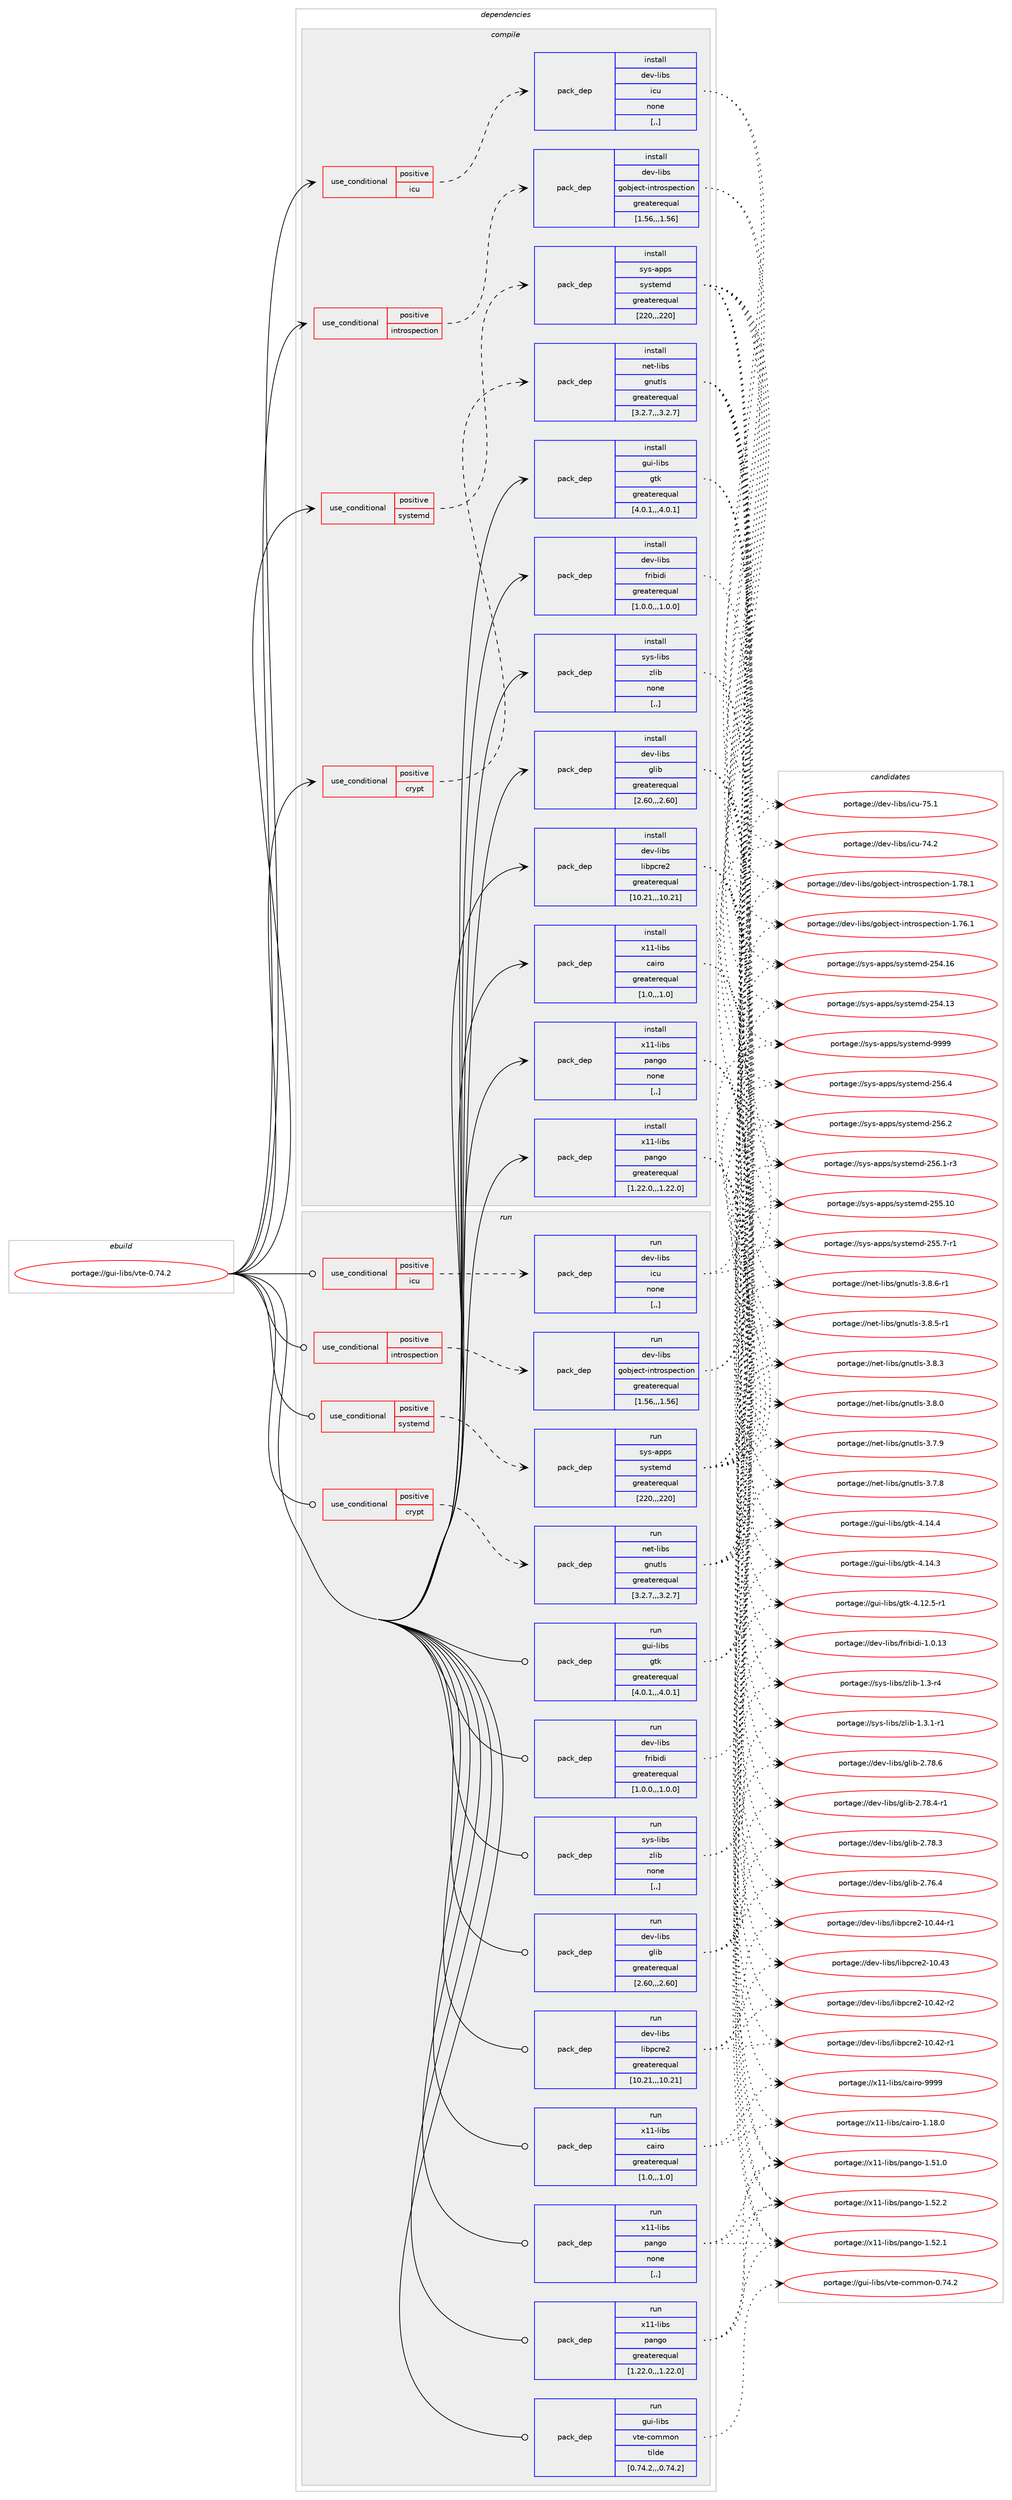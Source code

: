 digraph prolog {

# *************
# Graph options
# *************

newrank=true;
concentrate=true;
compound=true;
graph [rankdir=LR,fontname=Helvetica,fontsize=10,ranksep=1.5];#, ranksep=2.5, nodesep=0.2];
edge  [arrowhead=vee];
node  [fontname=Helvetica,fontsize=10];

# **********
# The ebuild
# **********

subgraph cluster_leftcol {
color=gray;
label=<<i>ebuild</i>>;
id [label="portage://gui-libs/vte-0.74.2", color=red, width=4, href="../gui-libs/vte-0.74.2.svg"];
}

# ****************
# The dependencies
# ****************

subgraph cluster_midcol {
color=gray;
label=<<i>dependencies</i>>;
subgraph cluster_compile {
fillcolor="#eeeeee";
style=filled;
label=<<i>compile</i>>;
subgraph cond66589 {
dependency244359 [label=<<TABLE BORDER="0" CELLBORDER="1" CELLSPACING="0" CELLPADDING="4"><TR><TD ROWSPAN="3" CELLPADDING="10">use_conditional</TD></TR><TR><TD>positive</TD></TR><TR><TD>crypt</TD></TR></TABLE>>, shape=none, color=red];
subgraph pack176198 {
dependency244360 [label=<<TABLE BORDER="0" CELLBORDER="1" CELLSPACING="0" CELLPADDING="4" WIDTH="220"><TR><TD ROWSPAN="6" CELLPADDING="30">pack_dep</TD></TR><TR><TD WIDTH="110">install</TD></TR><TR><TD>net-libs</TD></TR><TR><TD>gnutls</TD></TR><TR><TD>greaterequal</TD></TR><TR><TD>[3.2.7,,,3.2.7]</TD></TR></TABLE>>, shape=none, color=blue];
}
dependency244359:e -> dependency244360:w [weight=20,style="dashed",arrowhead="vee"];
}
id:e -> dependency244359:w [weight=20,style="solid",arrowhead="vee"];
subgraph cond66590 {
dependency244361 [label=<<TABLE BORDER="0" CELLBORDER="1" CELLSPACING="0" CELLPADDING="4"><TR><TD ROWSPAN="3" CELLPADDING="10">use_conditional</TD></TR><TR><TD>positive</TD></TR><TR><TD>icu</TD></TR></TABLE>>, shape=none, color=red];
subgraph pack176199 {
dependency244362 [label=<<TABLE BORDER="0" CELLBORDER="1" CELLSPACING="0" CELLPADDING="4" WIDTH="220"><TR><TD ROWSPAN="6" CELLPADDING="30">pack_dep</TD></TR><TR><TD WIDTH="110">install</TD></TR><TR><TD>dev-libs</TD></TR><TR><TD>icu</TD></TR><TR><TD>none</TD></TR><TR><TD>[,,]</TD></TR></TABLE>>, shape=none, color=blue];
}
dependency244361:e -> dependency244362:w [weight=20,style="dashed",arrowhead="vee"];
}
id:e -> dependency244361:w [weight=20,style="solid",arrowhead="vee"];
subgraph cond66591 {
dependency244363 [label=<<TABLE BORDER="0" CELLBORDER="1" CELLSPACING="0" CELLPADDING="4"><TR><TD ROWSPAN="3" CELLPADDING="10">use_conditional</TD></TR><TR><TD>positive</TD></TR><TR><TD>introspection</TD></TR></TABLE>>, shape=none, color=red];
subgraph pack176200 {
dependency244364 [label=<<TABLE BORDER="0" CELLBORDER="1" CELLSPACING="0" CELLPADDING="4" WIDTH="220"><TR><TD ROWSPAN="6" CELLPADDING="30">pack_dep</TD></TR><TR><TD WIDTH="110">install</TD></TR><TR><TD>dev-libs</TD></TR><TR><TD>gobject-introspection</TD></TR><TR><TD>greaterequal</TD></TR><TR><TD>[1.56,,,1.56]</TD></TR></TABLE>>, shape=none, color=blue];
}
dependency244363:e -> dependency244364:w [weight=20,style="dashed",arrowhead="vee"];
}
id:e -> dependency244363:w [weight=20,style="solid",arrowhead="vee"];
subgraph cond66592 {
dependency244365 [label=<<TABLE BORDER="0" CELLBORDER="1" CELLSPACING="0" CELLPADDING="4"><TR><TD ROWSPAN="3" CELLPADDING="10">use_conditional</TD></TR><TR><TD>positive</TD></TR><TR><TD>systemd</TD></TR></TABLE>>, shape=none, color=red];
subgraph pack176201 {
dependency244366 [label=<<TABLE BORDER="0" CELLBORDER="1" CELLSPACING="0" CELLPADDING="4" WIDTH="220"><TR><TD ROWSPAN="6" CELLPADDING="30">pack_dep</TD></TR><TR><TD WIDTH="110">install</TD></TR><TR><TD>sys-apps</TD></TR><TR><TD>systemd</TD></TR><TR><TD>greaterequal</TD></TR><TR><TD>[220,,,220]</TD></TR></TABLE>>, shape=none, color=blue];
}
dependency244365:e -> dependency244366:w [weight=20,style="dashed",arrowhead="vee"];
}
id:e -> dependency244365:w [weight=20,style="solid",arrowhead="vee"];
subgraph pack176202 {
dependency244367 [label=<<TABLE BORDER="0" CELLBORDER="1" CELLSPACING="0" CELLPADDING="4" WIDTH="220"><TR><TD ROWSPAN="6" CELLPADDING="30">pack_dep</TD></TR><TR><TD WIDTH="110">install</TD></TR><TR><TD>dev-libs</TD></TR><TR><TD>fribidi</TD></TR><TR><TD>greaterequal</TD></TR><TR><TD>[1.0.0,,,1.0.0]</TD></TR></TABLE>>, shape=none, color=blue];
}
id:e -> dependency244367:w [weight=20,style="solid",arrowhead="vee"];
subgraph pack176203 {
dependency244368 [label=<<TABLE BORDER="0" CELLBORDER="1" CELLSPACING="0" CELLPADDING="4" WIDTH="220"><TR><TD ROWSPAN="6" CELLPADDING="30">pack_dep</TD></TR><TR><TD WIDTH="110">install</TD></TR><TR><TD>dev-libs</TD></TR><TR><TD>glib</TD></TR><TR><TD>greaterequal</TD></TR><TR><TD>[2.60,,,2.60]</TD></TR></TABLE>>, shape=none, color=blue];
}
id:e -> dependency244368:w [weight=20,style="solid",arrowhead="vee"];
subgraph pack176204 {
dependency244369 [label=<<TABLE BORDER="0" CELLBORDER="1" CELLSPACING="0" CELLPADDING="4" WIDTH="220"><TR><TD ROWSPAN="6" CELLPADDING="30">pack_dep</TD></TR><TR><TD WIDTH="110">install</TD></TR><TR><TD>dev-libs</TD></TR><TR><TD>libpcre2</TD></TR><TR><TD>greaterequal</TD></TR><TR><TD>[10.21,,,10.21]</TD></TR></TABLE>>, shape=none, color=blue];
}
id:e -> dependency244369:w [weight=20,style="solid",arrowhead="vee"];
subgraph pack176205 {
dependency244370 [label=<<TABLE BORDER="0" CELLBORDER="1" CELLSPACING="0" CELLPADDING="4" WIDTH="220"><TR><TD ROWSPAN="6" CELLPADDING="30">pack_dep</TD></TR><TR><TD WIDTH="110">install</TD></TR><TR><TD>gui-libs</TD></TR><TR><TD>gtk</TD></TR><TR><TD>greaterequal</TD></TR><TR><TD>[4.0.1,,,4.0.1]</TD></TR></TABLE>>, shape=none, color=blue];
}
id:e -> dependency244370:w [weight=20,style="solid",arrowhead="vee"];
subgraph pack176206 {
dependency244371 [label=<<TABLE BORDER="0" CELLBORDER="1" CELLSPACING="0" CELLPADDING="4" WIDTH="220"><TR><TD ROWSPAN="6" CELLPADDING="30">pack_dep</TD></TR><TR><TD WIDTH="110">install</TD></TR><TR><TD>sys-libs</TD></TR><TR><TD>zlib</TD></TR><TR><TD>none</TD></TR><TR><TD>[,,]</TD></TR></TABLE>>, shape=none, color=blue];
}
id:e -> dependency244371:w [weight=20,style="solid",arrowhead="vee"];
subgraph pack176207 {
dependency244372 [label=<<TABLE BORDER="0" CELLBORDER="1" CELLSPACING="0" CELLPADDING="4" WIDTH="220"><TR><TD ROWSPAN="6" CELLPADDING="30">pack_dep</TD></TR><TR><TD WIDTH="110">install</TD></TR><TR><TD>x11-libs</TD></TR><TR><TD>cairo</TD></TR><TR><TD>greaterequal</TD></TR><TR><TD>[1.0,,,1.0]</TD></TR></TABLE>>, shape=none, color=blue];
}
id:e -> dependency244372:w [weight=20,style="solid",arrowhead="vee"];
subgraph pack176208 {
dependency244373 [label=<<TABLE BORDER="0" CELLBORDER="1" CELLSPACING="0" CELLPADDING="4" WIDTH="220"><TR><TD ROWSPAN="6" CELLPADDING="30">pack_dep</TD></TR><TR><TD WIDTH="110">install</TD></TR><TR><TD>x11-libs</TD></TR><TR><TD>pango</TD></TR><TR><TD>greaterequal</TD></TR><TR><TD>[1.22.0,,,1.22.0]</TD></TR></TABLE>>, shape=none, color=blue];
}
id:e -> dependency244373:w [weight=20,style="solid",arrowhead="vee"];
subgraph pack176209 {
dependency244374 [label=<<TABLE BORDER="0" CELLBORDER="1" CELLSPACING="0" CELLPADDING="4" WIDTH="220"><TR><TD ROWSPAN="6" CELLPADDING="30">pack_dep</TD></TR><TR><TD WIDTH="110">install</TD></TR><TR><TD>x11-libs</TD></TR><TR><TD>pango</TD></TR><TR><TD>none</TD></TR><TR><TD>[,,]</TD></TR></TABLE>>, shape=none, color=blue];
}
id:e -> dependency244374:w [weight=20,style="solid",arrowhead="vee"];
}
subgraph cluster_compileandrun {
fillcolor="#eeeeee";
style=filled;
label=<<i>compile and run</i>>;
}
subgraph cluster_run {
fillcolor="#eeeeee";
style=filled;
label=<<i>run</i>>;
subgraph cond66593 {
dependency244375 [label=<<TABLE BORDER="0" CELLBORDER="1" CELLSPACING="0" CELLPADDING="4"><TR><TD ROWSPAN="3" CELLPADDING="10">use_conditional</TD></TR><TR><TD>positive</TD></TR><TR><TD>crypt</TD></TR></TABLE>>, shape=none, color=red];
subgraph pack176210 {
dependency244376 [label=<<TABLE BORDER="0" CELLBORDER="1" CELLSPACING="0" CELLPADDING="4" WIDTH="220"><TR><TD ROWSPAN="6" CELLPADDING="30">pack_dep</TD></TR><TR><TD WIDTH="110">run</TD></TR><TR><TD>net-libs</TD></TR><TR><TD>gnutls</TD></TR><TR><TD>greaterequal</TD></TR><TR><TD>[3.2.7,,,3.2.7]</TD></TR></TABLE>>, shape=none, color=blue];
}
dependency244375:e -> dependency244376:w [weight=20,style="dashed",arrowhead="vee"];
}
id:e -> dependency244375:w [weight=20,style="solid",arrowhead="odot"];
subgraph cond66594 {
dependency244377 [label=<<TABLE BORDER="0" CELLBORDER="1" CELLSPACING="0" CELLPADDING="4"><TR><TD ROWSPAN="3" CELLPADDING="10">use_conditional</TD></TR><TR><TD>positive</TD></TR><TR><TD>icu</TD></TR></TABLE>>, shape=none, color=red];
subgraph pack176211 {
dependency244378 [label=<<TABLE BORDER="0" CELLBORDER="1" CELLSPACING="0" CELLPADDING="4" WIDTH="220"><TR><TD ROWSPAN="6" CELLPADDING="30">pack_dep</TD></TR><TR><TD WIDTH="110">run</TD></TR><TR><TD>dev-libs</TD></TR><TR><TD>icu</TD></TR><TR><TD>none</TD></TR><TR><TD>[,,]</TD></TR></TABLE>>, shape=none, color=blue];
}
dependency244377:e -> dependency244378:w [weight=20,style="dashed",arrowhead="vee"];
}
id:e -> dependency244377:w [weight=20,style="solid",arrowhead="odot"];
subgraph cond66595 {
dependency244379 [label=<<TABLE BORDER="0" CELLBORDER="1" CELLSPACING="0" CELLPADDING="4"><TR><TD ROWSPAN="3" CELLPADDING="10">use_conditional</TD></TR><TR><TD>positive</TD></TR><TR><TD>introspection</TD></TR></TABLE>>, shape=none, color=red];
subgraph pack176212 {
dependency244380 [label=<<TABLE BORDER="0" CELLBORDER="1" CELLSPACING="0" CELLPADDING="4" WIDTH="220"><TR><TD ROWSPAN="6" CELLPADDING="30">pack_dep</TD></TR><TR><TD WIDTH="110">run</TD></TR><TR><TD>dev-libs</TD></TR><TR><TD>gobject-introspection</TD></TR><TR><TD>greaterequal</TD></TR><TR><TD>[1.56,,,1.56]</TD></TR></TABLE>>, shape=none, color=blue];
}
dependency244379:e -> dependency244380:w [weight=20,style="dashed",arrowhead="vee"];
}
id:e -> dependency244379:w [weight=20,style="solid",arrowhead="odot"];
subgraph cond66596 {
dependency244381 [label=<<TABLE BORDER="0" CELLBORDER="1" CELLSPACING="0" CELLPADDING="4"><TR><TD ROWSPAN="3" CELLPADDING="10">use_conditional</TD></TR><TR><TD>positive</TD></TR><TR><TD>systemd</TD></TR></TABLE>>, shape=none, color=red];
subgraph pack176213 {
dependency244382 [label=<<TABLE BORDER="0" CELLBORDER="1" CELLSPACING="0" CELLPADDING="4" WIDTH="220"><TR><TD ROWSPAN="6" CELLPADDING="30">pack_dep</TD></TR><TR><TD WIDTH="110">run</TD></TR><TR><TD>sys-apps</TD></TR><TR><TD>systemd</TD></TR><TR><TD>greaterequal</TD></TR><TR><TD>[220,,,220]</TD></TR></TABLE>>, shape=none, color=blue];
}
dependency244381:e -> dependency244382:w [weight=20,style="dashed",arrowhead="vee"];
}
id:e -> dependency244381:w [weight=20,style="solid",arrowhead="odot"];
subgraph pack176214 {
dependency244383 [label=<<TABLE BORDER="0" CELLBORDER="1" CELLSPACING="0" CELLPADDING="4" WIDTH="220"><TR><TD ROWSPAN="6" CELLPADDING="30">pack_dep</TD></TR><TR><TD WIDTH="110">run</TD></TR><TR><TD>dev-libs</TD></TR><TR><TD>fribidi</TD></TR><TR><TD>greaterequal</TD></TR><TR><TD>[1.0.0,,,1.0.0]</TD></TR></TABLE>>, shape=none, color=blue];
}
id:e -> dependency244383:w [weight=20,style="solid",arrowhead="odot"];
subgraph pack176215 {
dependency244384 [label=<<TABLE BORDER="0" CELLBORDER="1" CELLSPACING="0" CELLPADDING="4" WIDTH="220"><TR><TD ROWSPAN="6" CELLPADDING="30">pack_dep</TD></TR><TR><TD WIDTH="110">run</TD></TR><TR><TD>dev-libs</TD></TR><TR><TD>glib</TD></TR><TR><TD>greaterequal</TD></TR><TR><TD>[2.60,,,2.60]</TD></TR></TABLE>>, shape=none, color=blue];
}
id:e -> dependency244384:w [weight=20,style="solid",arrowhead="odot"];
subgraph pack176216 {
dependency244385 [label=<<TABLE BORDER="0" CELLBORDER="1" CELLSPACING="0" CELLPADDING="4" WIDTH="220"><TR><TD ROWSPAN="6" CELLPADDING="30">pack_dep</TD></TR><TR><TD WIDTH="110">run</TD></TR><TR><TD>dev-libs</TD></TR><TR><TD>libpcre2</TD></TR><TR><TD>greaterequal</TD></TR><TR><TD>[10.21,,,10.21]</TD></TR></TABLE>>, shape=none, color=blue];
}
id:e -> dependency244385:w [weight=20,style="solid",arrowhead="odot"];
subgraph pack176217 {
dependency244386 [label=<<TABLE BORDER="0" CELLBORDER="1" CELLSPACING="0" CELLPADDING="4" WIDTH="220"><TR><TD ROWSPAN="6" CELLPADDING="30">pack_dep</TD></TR><TR><TD WIDTH="110">run</TD></TR><TR><TD>gui-libs</TD></TR><TR><TD>gtk</TD></TR><TR><TD>greaterequal</TD></TR><TR><TD>[4.0.1,,,4.0.1]</TD></TR></TABLE>>, shape=none, color=blue];
}
id:e -> dependency244386:w [weight=20,style="solid",arrowhead="odot"];
subgraph pack176218 {
dependency244387 [label=<<TABLE BORDER="0" CELLBORDER="1" CELLSPACING="0" CELLPADDING="4" WIDTH="220"><TR><TD ROWSPAN="6" CELLPADDING="30">pack_dep</TD></TR><TR><TD WIDTH="110">run</TD></TR><TR><TD>gui-libs</TD></TR><TR><TD>vte-common</TD></TR><TR><TD>tilde</TD></TR><TR><TD>[0.74.2,,,0.74.2]</TD></TR></TABLE>>, shape=none, color=blue];
}
id:e -> dependency244387:w [weight=20,style="solid",arrowhead="odot"];
subgraph pack176219 {
dependency244388 [label=<<TABLE BORDER="0" CELLBORDER="1" CELLSPACING="0" CELLPADDING="4" WIDTH="220"><TR><TD ROWSPAN="6" CELLPADDING="30">pack_dep</TD></TR><TR><TD WIDTH="110">run</TD></TR><TR><TD>sys-libs</TD></TR><TR><TD>zlib</TD></TR><TR><TD>none</TD></TR><TR><TD>[,,]</TD></TR></TABLE>>, shape=none, color=blue];
}
id:e -> dependency244388:w [weight=20,style="solid",arrowhead="odot"];
subgraph pack176220 {
dependency244389 [label=<<TABLE BORDER="0" CELLBORDER="1" CELLSPACING="0" CELLPADDING="4" WIDTH="220"><TR><TD ROWSPAN="6" CELLPADDING="30">pack_dep</TD></TR><TR><TD WIDTH="110">run</TD></TR><TR><TD>x11-libs</TD></TR><TR><TD>cairo</TD></TR><TR><TD>greaterequal</TD></TR><TR><TD>[1.0,,,1.0]</TD></TR></TABLE>>, shape=none, color=blue];
}
id:e -> dependency244389:w [weight=20,style="solid",arrowhead="odot"];
subgraph pack176221 {
dependency244390 [label=<<TABLE BORDER="0" CELLBORDER="1" CELLSPACING="0" CELLPADDING="4" WIDTH="220"><TR><TD ROWSPAN="6" CELLPADDING="30">pack_dep</TD></TR><TR><TD WIDTH="110">run</TD></TR><TR><TD>x11-libs</TD></TR><TR><TD>pango</TD></TR><TR><TD>greaterequal</TD></TR><TR><TD>[1.22.0,,,1.22.0]</TD></TR></TABLE>>, shape=none, color=blue];
}
id:e -> dependency244390:w [weight=20,style="solid",arrowhead="odot"];
subgraph pack176222 {
dependency244391 [label=<<TABLE BORDER="0" CELLBORDER="1" CELLSPACING="0" CELLPADDING="4" WIDTH="220"><TR><TD ROWSPAN="6" CELLPADDING="30">pack_dep</TD></TR><TR><TD WIDTH="110">run</TD></TR><TR><TD>x11-libs</TD></TR><TR><TD>pango</TD></TR><TR><TD>none</TD></TR><TR><TD>[,,]</TD></TR></TABLE>>, shape=none, color=blue];
}
id:e -> dependency244391:w [weight=20,style="solid",arrowhead="odot"];
}
}

# **************
# The candidates
# **************

subgraph cluster_choices {
rank=same;
color=gray;
label=<<i>candidates</i>>;

subgraph choice176198 {
color=black;
nodesep=1;
choice1101011164510810598115471031101171161081154551465646544511449 [label="portage://net-libs/gnutls-3.8.6-r1", color=red, width=4,href="../net-libs/gnutls-3.8.6-r1.svg"];
choice1101011164510810598115471031101171161081154551465646534511449 [label="portage://net-libs/gnutls-3.8.5-r1", color=red, width=4,href="../net-libs/gnutls-3.8.5-r1.svg"];
choice110101116451081059811547103110117116108115455146564651 [label="portage://net-libs/gnutls-3.8.3", color=red, width=4,href="../net-libs/gnutls-3.8.3.svg"];
choice110101116451081059811547103110117116108115455146564648 [label="portage://net-libs/gnutls-3.8.0", color=red, width=4,href="../net-libs/gnutls-3.8.0.svg"];
choice110101116451081059811547103110117116108115455146554657 [label="portage://net-libs/gnutls-3.7.9", color=red, width=4,href="../net-libs/gnutls-3.7.9.svg"];
choice110101116451081059811547103110117116108115455146554656 [label="portage://net-libs/gnutls-3.7.8", color=red, width=4,href="../net-libs/gnutls-3.7.8.svg"];
dependency244360:e -> choice1101011164510810598115471031101171161081154551465646544511449:w [style=dotted,weight="100"];
dependency244360:e -> choice1101011164510810598115471031101171161081154551465646534511449:w [style=dotted,weight="100"];
dependency244360:e -> choice110101116451081059811547103110117116108115455146564651:w [style=dotted,weight="100"];
dependency244360:e -> choice110101116451081059811547103110117116108115455146564648:w [style=dotted,weight="100"];
dependency244360:e -> choice110101116451081059811547103110117116108115455146554657:w [style=dotted,weight="100"];
dependency244360:e -> choice110101116451081059811547103110117116108115455146554656:w [style=dotted,weight="100"];
}
subgraph choice176199 {
color=black;
nodesep=1;
choice100101118451081059811547105991174555534649 [label="portage://dev-libs/icu-75.1", color=red, width=4,href="../dev-libs/icu-75.1.svg"];
choice100101118451081059811547105991174555524650 [label="portage://dev-libs/icu-74.2", color=red, width=4,href="../dev-libs/icu-74.2.svg"];
dependency244362:e -> choice100101118451081059811547105991174555534649:w [style=dotted,weight="100"];
dependency244362:e -> choice100101118451081059811547105991174555524650:w [style=dotted,weight="100"];
}
subgraph choice176200 {
color=black;
nodesep=1;
choice1001011184510810598115471031119810610199116451051101161141111151121019911610511111045494655564649 [label="portage://dev-libs/gobject-introspection-1.78.1", color=red, width=4,href="../dev-libs/gobject-introspection-1.78.1.svg"];
choice1001011184510810598115471031119810610199116451051101161141111151121019911610511111045494655544649 [label="portage://dev-libs/gobject-introspection-1.76.1", color=red, width=4,href="../dev-libs/gobject-introspection-1.76.1.svg"];
dependency244364:e -> choice1001011184510810598115471031119810610199116451051101161141111151121019911610511111045494655564649:w [style=dotted,weight="100"];
dependency244364:e -> choice1001011184510810598115471031119810610199116451051101161141111151121019911610511111045494655544649:w [style=dotted,weight="100"];
}
subgraph choice176201 {
color=black;
nodesep=1;
choice1151211154597112112115471151211151161011091004557575757 [label="portage://sys-apps/systemd-9999", color=red, width=4,href="../sys-apps/systemd-9999.svg"];
choice115121115459711211211547115121115116101109100455053544652 [label="portage://sys-apps/systemd-256.4", color=red, width=4,href="../sys-apps/systemd-256.4.svg"];
choice115121115459711211211547115121115116101109100455053544650 [label="portage://sys-apps/systemd-256.2", color=red, width=4,href="../sys-apps/systemd-256.2.svg"];
choice1151211154597112112115471151211151161011091004550535446494511451 [label="portage://sys-apps/systemd-256.1-r3", color=red, width=4,href="../sys-apps/systemd-256.1-r3.svg"];
choice11512111545971121121154711512111511610110910045505353464948 [label="portage://sys-apps/systemd-255.10", color=red, width=4,href="../sys-apps/systemd-255.10.svg"];
choice1151211154597112112115471151211151161011091004550535346554511449 [label="portage://sys-apps/systemd-255.7-r1", color=red, width=4,href="../sys-apps/systemd-255.7-r1.svg"];
choice11512111545971121121154711512111511610110910045505352464954 [label="portage://sys-apps/systemd-254.16", color=red, width=4,href="../sys-apps/systemd-254.16.svg"];
choice11512111545971121121154711512111511610110910045505352464951 [label="portage://sys-apps/systemd-254.13", color=red, width=4,href="../sys-apps/systemd-254.13.svg"];
dependency244366:e -> choice1151211154597112112115471151211151161011091004557575757:w [style=dotted,weight="100"];
dependency244366:e -> choice115121115459711211211547115121115116101109100455053544652:w [style=dotted,weight="100"];
dependency244366:e -> choice115121115459711211211547115121115116101109100455053544650:w [style=dotted,weight="100"];
dependency244366:e -> choice1151211154597112112115471151211151161011091004550535446494511451:w [style=dotted,weight="100"];
dependency244366:e -> choice11512111545971121121154711512111511610110910045505353464948:w [style=dotted,weight="100"];
dependency244366:e -> choice1151211154597112112115471151211151161011091004550535346554511449:w [style=dotted,weight="100"];
dependency244366:e -> choice11512111545971121121154711512111511610110910045505352464954:w [style=dotted,weight="100"];
dependency244366:e -> choice11512111545971121121154711512111511610110910045505352464951:w [style=dotted,weight="100"];
}
subgraph choice176202 {
color=black;
nodesep=1;
choice1001011184510810598115471021141059810510010545494648464951 [label="portage://dev-libs/fribidi-1.0.13", color=red, width=4,href="../dev-libs/fribidi-1.0.13.svg"];
dependency244367:e -> choice1001011184510810598115471021141059810510010545494648464951:w [style=dotted,weight="100"];
}
subgraph choice176203 {
color=black;
nodesep=1;
choice1001011184510810598115471031081059845504655564654 [label="portage://dev-libs/glib-2.78.6", color=red, width=4,href="../dev-libs/glib-2.78.6.svg"];
choice10010111845108105981154710310810598455046555646524511449 [label="portage://dev-libs/glib-2.78.4-r1", color=red, width=4,href="../dev-libs/glib-2.78.4-r1.svg"];
choice1001011184510810598115471031081059845504655564651 [label="portage://dev-libs/glib-2.78.3", color=red, width=4,href="../dev-libs/glib-2.78.3.svg"];
choice1001011184510810598115471031081059845504655544652 [label="portage://dev-libs/glib-2.76.4", color=red, width=4,href="../dev-libs/glib-2.76.4.svg"];
dependency244368:e -> choice1001011184510810598115471031081059845504655564654:w [style=dotted,weight="100"];
dependency244368:e -> choice10010111845108105981154710310810598455046555646524511449:w [style=dotted,weight="100"];
dependency244368:e -> choice1001011184510810598115471031081059845504655564651:w [style=dotted,weight="100"];
dependency244368:e -> choice1001011184510810598115471031081059845504655544652:w [style=dotted,weight="100"];
}
subgraph choice176204 {
color=black;
nodesep=1;
choice1001011184510810598115471081059811299114101504549484652524511449 [label="portage://dev-libs/libpcre2-10.44-r1", color=red, width=4,href="../dev-libs/libpcre2-10.44-r1.svg"];
choice100101118451081059811547108105981129911410150454948465251 [label="portage://dev-libs/libpcre2-10.43", color=red, width=4,href="../dev-libs/libpcre2-10.43.svg"];
choice1001011184510810598115471081059811299114101504549484652504511450 [label="portage://dev-libs/libpcre2-10.42-r2", color=red, width=4,href="../dev-libs/libpcre2-10.42-r2.svg"];
choice1001011184510810598115471081059811299114101504549484652504511449 [label="portage://dev-libs/libpcre2-10.42-r1", color=red, width=4,href="../dev-libs/libpcre2-10.42-r1.svg"];
dependency244369:e -> choice1001011184510810598115471081059811299114101504549484652524511449:w [style=dotted,weight="100"];
dependency244369:e -> choice100101118451081059811547108105981129911410150454948465251:w [style=dotted,weight="100"];
dependency244369:e -> choice1001011184510810598115471081059811299114101504549484652504511450:w [style=dotted,weight="100"];
dependency244369:e -> choice1001011184510810598115471081059811299114101504549484652504511449:w [style=dotted,weight="100"];
}
subgraph choice176205 {
color=black;
nodesep=1;
choice10311710545108105981154710311610745524649524652 [label="portage://gui-libs/gtk-4.14.4", color=red, width=4,href="../gui-libs/gtk-4.14.4.svg"];
choice10311710545108105981154710311610745524649524651 [label="portage://gui-libs/gtk-4.14.3", color=red, width=4,href="../gui-libs/gtk-4.14.3.svg"];
choice103117105451081059811547103116107455246495046534511449 [label="portage://gui-libs/gtk-4.12.5-r1", color=red, width=4,href="../gui-libs/gtk-4.12.5-r1.svg"];
dependency244370:e -> choice10311710545108105981154710311610745524649524652:w [style=dotted,weight="100"];
dependency244370:e -> choice10311710545108105981154710311610745524649524651:w [style=dotted,weight="100"];
dependency244370:e -> choice103117105451081059811547103116107455246495046534511449:w [style=dotted,weight="100"];
}
subgraph choice176206 {
color=black;
nodesep=1;
choice115121115451081059811547122108105984549465146494511449 [label="portage://sys-libs/zlib-1.3.1-r1", color=red, width=4,href="../sys-libs/zlib-1.3.1-r1.svg"];
choice11512111545108105981154712210810598454946514511452 [label="portage://sys-libs/zlib-1.3-r4", color=red, width=4,href="../sys-libs/zlib-1.3-r4.svg"];
dependency244371:e -> choice115121115451081059811547122108105984549465146494511449:w [style=dotted,weight="100"];
dependency244371:e -> choice11512111545108105981154712210810598454946514511452:w [style=dotted,weight="100"];
}
subgraph choice176207 {
color=black;
nodesep=1;
choice120494945108105981154799971051141114557575757 [label="portage://x11-libs/cairo-9999", color=red, width=4,href="../x11-libs/cairo-9999.svg"];
choice1204949451081059811547999710511411145494649564648 [label="portage://x11-libs/cairo-1.18.0", color=red, width=4,href="../x11-libs/cairo-1.18.0.svg"];
dependency244372:e -> choice120494945108105981154799971051141114557575757:w [style=dotted,weight="100"];
dependency244372:e -> choice1204949451081059811547999710511411145494649564648:w [style=dotted,weight="100"];
}
subgraph choice176208 {
color=black;
nodesep=1;
choice12049494510810598115471129711010311145494653504650 [label="portage://x11-libs/pango-1.52.2", color=red, width=4,href="../x11-libs/pango-1.52.2.svg"];
choice12049494510810598115471129711010311145494653504649 [label="portage://x11-libs/pango-1.52.1", color=red, width=4,href="../x11-libs/pango-1.52.1.svg"];
choice12049494510810598115471129711010311145494653494648 [label="portage://x11-libs/pango-1.51.0", color=red, width=4,href="../x11-libs/pango-1.51.0.svg"];
dependency244373:e -> choice12049494510810598115471129711010311145494653504650:w [style=dotted,weight="100"];
dependency244373:e -> choice12049494510810598115471129711010311145494653504649:w [style=dotted,weight="100"];
dependency244373:e -> choice12049494510810598115471129711010311145494653494648:w [style=dotted,weight="100"];
}
subgraph choice176209 {
color=black;
nodesep=1;
choice12049494510810598115471129711010311145494653504650 [label="portage://x11-libs/pango-1.52.2", color=red, width=4,href="../x11-libs/pango-1.52.2.svg"];
choice12049494510810598115471129711010311145494653504649 [label="portage://x11-libs/pango-1.52.1", color=red, width=4,href="../x11-libs/pango-1.52.1.svg"];
choice12049494510810598115471129711010311145494653494648 [label="portage://x11-libs/pango-1.51.0", color=red, width=4,href="../x11-libs/pango-1.51.0.svg"];
dependency244374:e -> choice12049494510810598115471129711010311145494653504650:w [style=dotted,weight="100"];
dependency244374:e -> choice12049494510810598115471129711010311145494653504649:w [style=dotted,weight="100"];
dependency244374:e -> choice12049494510810598115471129711010311145494653494648:w [style=dotted,weight="100"];
}
subgraph choice176210 {
color=black;
nodesep=1;
choice1101011164510810598115471031101171161081154551465646544511449 [label="portage://net-libs/gnutls-3.8.6-r1", color=red, width=4,href="../net-libs/gnutls-3.8.6-r1.svg"];
choice1101011164510810598115471031101171161081154551465646534511449 [label="portage://net-libs/gnutls-3.8.5-r1", color=red, width=4,href="../net-libs/gnutls-3.8.5-r1.svg"];
choice110101116451081059811547103110117116108115455146564651 [label="portage://net-libs/gnutls-3.8.3", color=red, width=4,href="../net-libs/gnutls-3.8.3.svg"];
choice110101116451081059811547103110117116108115455146564648 [label="portage://net-libs/gnutls-3.8.0", color=red, width=4,href="../net-libs/gnutls-3.8.0.svg"];
choice110101116451081059811547103110117116108115455146554657 [label="portage://net-libs/gnutls-3.7.9", color=red, width=4,href="../net-libs/gnutls-3.7.9.svg"];
choice110101116451081059811547103110117116108115455146554656 [label="portage://net-libs/gnutls-3.7.8", color=red, width=4,href="../net-libs/gnutls-3.7.8.svg"];
dependency244376:e -> choice1101011164510810598115471031101171161081154551465646544511449:w [style=dotted,weight="100"];
dependency244376:e -> choice1101011164510810598115471031101171161081154551465646534511449:w [style=dotted,weight="100"];
dependency244376:e -> choice110101116451081059811547103110117116108115455146564651:w [style=dotted,weight="100"];
dependency244376:e -> choice110101116451081059811547103110117116108115455146564648:w [style=dotted,weight="100"];
dependency244376:e -> choice110101116451081059811547103110117116108115455146554657:w [style=dotted,weight="100"];
dependency244376:e -> choice110101116451081059811547103110117116108115455146554656:w [style=dotted,weight="100"];
}
subgraph choice176211 {
color=black;
nodesep=1;
choice100101118451081059811547105991174555534649 [label="portage://dev-libs/icu-75.1", color=red, width=4,href="../dev-libs/icu-75.1.svg"];
choice100101118451081059811547105991174555524650 [label="portage://dev-libs/icu-74.2", color=red, width=4,href="../dev-libs/icu-74.2.svg"];
dependency244378:e -> choice100101118451081059811547105991174555534649:w [style=dotted,weight="100"];
dependency244378:e -> choice100101118451081059811547105991174555524650:w [style=dotted,weight="100"];
}
subgraph choice176212 {
color=black;
nodesep=1;
choice1001011184510810598115471031119810610199116451051101161141111151121019911610511111045494655564649 [label="portage://dev-libs/gobject-introspection-1.78.1", color=red, width=4,href="../dev-libs/gobject-introspection-1.78.1.svg"];
choice1001011184510810598115471031119810610199116451051101161141111151121019911610511111045494655544649 [label="portage://dev-libs/gobject-introspection-1.76.1", color=red, width=4,href="../dev-libs/gobject-introspection-1.76.1.svg"];
dependency244380:e -> choice1001011184510810598115471031119810610199116451051101161141111151121019911610511111045494655564649:w [style=dotted,weight="100"];
dependency244380:e -> choice1001011184510810598115471031119810610199116451051101161141111151121019911610511111045494655544649:w [style=dotted,weight="100"];
}
subgraph choice176213 {
color=black;
nodesep=1;
choice1151211154597112112115471151211151161011091004557575757 [label="portage://sys-apps/systemd-9999", color=red, width=4,href="../sys-apps/systemd-9999.svg"];
choice115121115459711211211547115121115116101109100455053544652 [label="portage://sys-apps/systemd-256.4", color=red, width=4,href="../sys-apps/systemd-256.4.svg"];
choice115121115459711211211547115121115116101109100455053544650 [label="portage://sys-apps/systemd-256.2", color=red, width=4,href="../sys-apps/systemd-256.2.svg"];
choice1151211154597112112115471151211151161011091004550535446494511451 [label="portage://sys-apps/systemd-256.1-r3", color=red, width=4,href="../sys-apps/systemd-256.1-r3.svg"];
choice11512111545971121121154711512111511610110910045505353464948 [label="portage://sys-apps/systemd-255.10", color=red, width=4,href="../sys-apps/systemd-255.10.svg"];
choice1151211154597112112115471151211151161011091004550535346554511449 [label="portage://sys-apps/systemd-255.7-r1", color=red, width=4,href="../sys-apps/systemd-255.7-r1.svg"];
choice11512111545971121121154711512111511610110910045505352464954 [label="portage://sys-apps/systemd-254.16", color=red, width=4,href="../sys-apps/systemd-254.16.svg"];
choice11512111545971121121154711512111511610110910045505352464951 [label="portage://sys-apps/systemd-254.13", color=red, width=4,href="../sys-apps/systemd-254.13.svg"];
dependency244382:e -> choice1151211154597112112115471151211151161011091004557575757:w [style=dotted,weight="100"];
dependency244382:e -> choice115121115459711211211547115121115116101109100455053544652:w [style=dotted,weight="100"];
dependency244382:e -> choice115121115459711211211547115121115116101109100455053544650:w [style=dotted,weight="100"];
dependency244382:e -> choice1151211154597112112115471151211151161011091004550535446494511451:w [style=dotted,weight="100"];
dependency244382:e -> choice11512111545971121121154711512111511610110910045505353464948:w [style=dotted,weight="100"];
dependency244382:e -> choice1151211154597112112115471151211151161011091004550535346554511449:w [style=dotted,weight="100"];
dependency244382:e -> choice11512111545971121121154711512111511610110910045505352464954:w [style=dotted,weight="100"];
dependency244382:e -> choice11512111545971121121154711512111511610110910045505352464951:w [style=dotted,weight="100"];
}
subgraph choice176214 {
color=black;
nodesep=1;
choice1001011184510810598115471021141059810510010545494648464951 [label="portage://dev-libs/fribidi-1.0.13", color=red, width=4,href="../dev-libs/fribidi-1.0.13.svg"];
dependency244383:e -> choice1001011184510810598115471021141059810510010545494648464951:w [style=dotted,weight="100"];
}
subgraph choice176215 {
color=black;
nodesep=1;
choice1001011184510810598115471031081059845504655564654 [label="portage://dev-libs/glib-2.78.6", color=red, width=4,href="../dev-libs/glib-2.78.6.svg"];
choice10010111845108105981154710310810598455046555646524511449 [label="portage://dev-libs/glib-2.78.4-r1", color=red, width=4,href="../dev-libs/glib-2.78.4-r1.svg"];
choice1001011184510810598115471031081059845504655564651 [label="portage://dev-libs/glib-2.78.3", color=red, width=4,href="../dev-libs/glib-2.78.3.svg"];
choice1001011184510810598115471031081059845504655544652 [label="portage://dev-libs/glib-2.76.4", color=red, width=4,href="../dev-libs/glib-2.76.4.svg"];
dependency244384:e -> choice1001011184510810598115471031081059845504655564654:w [style=dotted,weight="100"];
dependency244384:e -> choice10010111845108105981154710310810598455046555646524511449:w [style=dotted,weight="100"];
dependency244384:e -> choice1001011184510810598115471031081059845504655564651:w [style=dotted,weight="100"];
dependency244384:e -> choice1001011184510810598115471031081059845504655544652:w [style=dotted,weight="100"];
}
subgraph choice176216 {
color=black;
nodesep=1;
choice1001011184510810598115471081059811299114101504549484652524511449 [label="portage://dev-libs/libpcre2-10.44-r1", color=red, width=4,href="../dev-libs/libpcre2-10.44-r1.svg"];
choice100101118451081059811547108105981129911410150454948465251 [label="portage://dev-libs/libpcre2-10.43", color=red, width=4,href="../dev-libs/libpcre2-10.43.svg"];
choice1001011184510810598115471081059811299114101504549484652504511450 [label="portage://dev-libs/libpcre2-10.42-r2", color=red, width=4,href="../dev-libs/libpcre2-10.42-r2.svg"];
choice1001011184510810598115471081059811299114101504549484652504511449 [label="portage://dev-libs/libpcre2-10.42-r1", color=red, width=4,href="../dev-libs/libpcre2-10.42-r1.svg"];
dependency244385:e -> choice1001011184510810598115471081059811299114101504549484652524511449:w [style=dotted,weight="100"];
dependency244385:e -> choice100101118451081059811547108105981129911410150454948465251:w [style=dotted,weight="100"];
dependency244385:e -> choice1001011184510810598115471081059811299114101504549484652504511450:w [style=dotted,weight="100"];
dependency244385:e -> choice1001011184510810598115471081059811299114101504549484652504511449:w [style=dotted,weight="100"];
}
subgraph choice176217 {
color=black;
nodesep=1;
choice10311710545108105981154710311610745524649524652 [label="portage://gui-libs/gtk-4.14.4", color=red, width=4,href="../gui-libs/gtk-4.14.4.svg"];
choice10311710545108105981154710311610745524649524651 [label="portage://gui-libs/gtk-4.14.3", color=red, width=4,href="../gui-libs/gtk-4.14.3.svg"];
choice103117105451081059811547103116107455246495046534511449 [label="portage://gui-libs/gtk-4.12.5-r1", color=red, width=4,href="../gui-libs/gtk-4.12.5-r1.svg"];
dependency244386:e -> choice10311710545108105981154710311610745524649524652:w [style=dotted,weight="100"];
dependency244386:e -> choice10311710545108105981154710311610745524649524651:w [style=dotted,weight="100"];
dependency244386:e -> choice103117105451081059811547103116107455246495046534511449:w [style=dotted,weight="100"];
}
subgraph choice176218 {
color=black;
nodesep=1;
choice103117105451081059811547118116101459911110910911111045484655524650 [label="portage://gui-libs/vte-common-0.74.2", color=red, width=4,href="../gui-libs/vte-common-0.74.2.svg"];
dependency244387:e -> choice103117105451081059811547118116101459911110910911111045484655524650:w [style=dotted,weight="100"];
}
subgraph choice176219 {
color=black;
nodesep=1;
choice115121115451081059811547122108105984549465146494511449 [label="portage://sys-libs/zlib-1.3.1-r1", color=red, width=4,href="../sys-libs/zlib-1.3.1-r1.svg"];
choice11512111545108105981154712210810598454946514511452 [label="portage://sys-libs/zlib-1.3-r4", color=red, width=4,href="../sys-libs/zlib-1.3-r4.svg"];
dependency244388:e -> choice115121115451081059811547122108105984549465146494511449:w [style=dotted,weight="100"];
dependency244388:e -> choice11512111545108105981154712210810598454946514511452:w [style=dotted,weight="100"];
}
subgraph choice176220 {
color=black;
nodesep=1;
choice120494945108105981154799971051141114557575757 [label="portage://x11-libs/cairo-9999", color=red, width=4,href="../x11-libs/cairo-9999.svg"];
choice1204949451081059811547999710511411145494649564648 [label="portage://x11-libs/cairo-1.18.0", color=red, width=4,href="../x11-libs/cairo-1.18.0.svg"];
dependency244389:e -> choice120494945108105981154799971051141114557575757:w [style=dotted,weight="100"];
dependency244389:e -> choice1204949451081059811547999710511411145494649564648:w [style=dotted,weight="100"];
}
subgraph choice176221 {
color=black;
nodesep=1;
choice12049494510810598115471129711010311145494653504650 [label="portage://x11-libs/pango-1.52.2", color=red, width=4,href="../x11-libs/pango-1.52.2.svg"];
choice12049494510810598115471129711010311145494653504649 [label="portage://x11-libs/pango-1.52.1", color=red, width=4,href="../x11-libs/pango-1.52.1.svg"];
choice12049494510810598115471129711010311145494653494648 [label="portage://x11-libs/pango-1.51.0", color=red, width=4,href="../x11-libs/pango-1.51.0.svg"];
dependency244390:e -> choice12049494510810598115471129711010311145494653504650:w [style=dotted,weight="100"];
dependency244390:e -> choice12049494510810598115471129711010311145494653504649:w [style=dotted,weight="100"];
dependency244390:e -> choice12049494510810598115471129711010311145494653494648:w [style=dotted,weight="100"];
}
subgraph choice176222 {
color=black;
nodesep=1;
choice12049494510810598115471129711010311145494653504650 [label="portage://x11-libs/pango-1.52.2", color=red, width=4,href="../x11-libs/pango-1.52.2.svg"];
choice12049494510810598115471129711010311145494653504649 [label="portage://x11-libs/pango-1.52.1", color=red, width=4,href="../x11-libs/pango-1.52.1.svg"];
choice12049494510810598115471129711010311145494653494648 [label="portage://x11-libs/pango-1.51.0", color=red, width=4,href="../x11-libs/pango-1.51.0.svg"];
dependency244391:e -> choice12049494510810598115471129711010311145494653504650:w [style=dotted,weight="100"];
dependency244391:e -> choice12049494510810598115471129711010311145494653504649:w [style=dotted,weight="100"];
dependency244391:e -> choice12049494510810598115471129711010311145494653494648:w [style=dotted,weight="100"];
}
}

}
